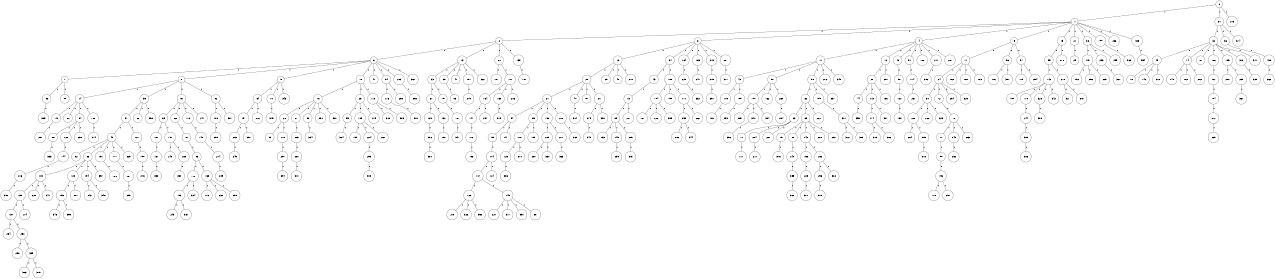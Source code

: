 graph G {
size="8.5,11;"
ratio = "expand;"
fixedsize="true;"
overlap="scale;"
node[shape=circle,width=.12,hight=.12,fontsize=12]
edge[fontsize=12]

0[label=" 0" color=black, pos="0.16144758,2.6262812!"];
1[label=" 1" color=black, pos="2.1789514,1.3785397!"];
2[label=" 2" color=black, pos="0.55566374,1.5170011!"];
3[label=" 3" color=black, pos="0.16303449,2.8502948!"];
4[label=" 4" color=black, pos="2.8103231,0.01076911!"];
5[label=" 5" color=black, pos="0.37980677,2.4362346!"];
6[label=" 6" color=black, pos="1.437413,0.39526548!"];
7[label=" 7" color=black, pos="0.67863937,2.4598513!"];
8[label=" 8" color=black, pos="2.7570367,0.15092685!"];
9[label=" 9" color=black, pos="0.2220508,1.5446635!"];
10[label=" 10" color=black, pos="0.54226385,2.1112752!"];
11[label=" 11" color=black, pos="0.24382848,1.0739479!"];
12[label=" 12" color=black, pos="0.37887583,1.3389527!"];
13[label=" 13" color=black, pos="0.63230617,2.5568762!"];
14[label=" 14" color=black, pos="2.4713789,0.83176651!"];
15[label=" 15" color=black, pos="0.61400331,0.99010523!"];
16[label=" 16" color=black, pos="2.3777502,2.3070282!"];
17[label=" 17" color=black, pos="0.67049862,1.3775156!"];
18[label=" 18" color=black, pos="2.9133563,2.9180608!"];
19[label=" 19" color=black, pos="1.4503607,1.2113364!"];
20[label=" 20" color=black, pos="2.0767257,0.58791917!"];
21[label=" 21" color=black, pos="2.3254764,0.77875097!"];
22[label=" 22" color=black, pos="0.096937021,0.94687354!"];
23[label=" 23" color=black, pos="0.90213527,2.0819804!"];
24[label=" 24" color=black, pos="2.0780109,0.8796865!"];
25[label=" 25" color=black, pos="0.24070024,0.96127196!"];
26[label=" 26" color=black, pos="0.74599282,1.3112413!"];
27[label=" 27" color=black, pos="0.87134147,2.0255901!"];
28[label=" 28" color=black, pos="0.072866736,0.657099!"];
29[label=" 29" color=black, pos="1.7583047,2.1951984!"];
30[label=" 30" color=black, pos="0.04636746,1.566182!"];
31[label=" 31" color=black, pos="2.0790507,2.2283882!"];
32[label=" 32" color=black, pos="0.037170952,0.90557102!"];
33[label=" 33" color=black, pos="2.3652768,1.4319277!"];
34[label=" 34" color=black, pos="0.74617575,1.3076231!"];
35[label=" 35" color=black, pos="0.26574668,1.5655844!"];
36[label=" 36" color=black, pos="2.9467226,1.7369565!"];
37[label=" 37" color=black, pos="0.65853334,1.5602689!"];
38[label=" 38" color=black, pos="0.074226809,1.6534035!"];
39[label=" 39" color=black, pos="1.7746134,1.310339!"];
40[label=" 40" color=black, pos="1.9898664,2.0896555!"];
41[label=" 41" color=black, pos="0.082753037,1.4664128!"];
42[label=" 42" color=black, pos="1.2647522,2.446446!"];
43[label=" 43" color=black, pos="2.1072492,1.8691123!"];
44[label=" 44" color=black, pos="0.23471375,0.75899903!"];
45[label=" 45" color=black, pos="2.5382238,0.59814789!"];
46[label=" 46" color=black, pos="0.44571894,2.7657281!"];
47[label=" 47" color=black, pos="0.13334316,1.0321166!"];
48[label=" 48" color=black, pos="2.2919772,2.4783528!"];
49[label=" 49" color=black, pos="1.6433553,1.203659!"];
50[label=" 50" color=black, pos="2.7188015,0.43860651!"];
51[label=" 51" color=black, pos="0.66213538,0.88002241!"];
52[label=" 52" color=black, pos="2.9137877,2.7900962!"];
53[label=" 53" color=black, pos="1.9582894,2.0644621!"];
54[label=" 54" color=black, pos="2.6397955,0.62434064!"];
55[label=" 55" color=black, pos="1.9062573,1.8963483!"];
56[label=" 56" color=black, pos="0.77822935,0.57296464!"];
57[label=" 57" color=black, pos="2.3194666,1.3296923!"];
58[label=" 58" color=black, pos="1.4267286,1.8643187!"];
59[label=" 59" color=black, pos="0.076017642,2.9857131!"];
60[label=" 60" color=black, pos="1.3833626,1.4418169!"];
61[label=" 61" color=black, pos="0.16405347,2.7456603!"];
62[label=" 62" color=black, pos="0.33646912,1.5769877!"];
63[label=" 63" color=black, pos="0.02645821,2.4409608!"];
64[label=" 64" color=black, pos="1.8480371,1.2262722!"];
65[label=" 65" color=black, pos="0.7905491,0.20577183!"];
66[label=" 66" color=black, pos="1.3242633,1.3061418!"];
67[label=" 67" color=black, pos="2.8144317,0.39008631!"];
68[label=" 68" color=black, pos="1.0676643,2.5394463!"];
69[label=" 69" color=black, pos="0.33818216,0.03556674!"];
70[label=" 70" color=black, pos="1.6551076,0.91737766!"];
71[label=" 71" color=black, pos="0.085890437,0.48625335!"];
72[label=" 72" color=black, pos="1.3722639,0.10143126!"];
73[label=" 73" color=black, pos="1.2684901,2.3800908!"];
74[label=" 74" color=black, pos="2.3772937,1.9930343!"];
75[label=" 75" color=black, pos="0.97808745,1.3895197!"];
76[label=" 76" color=black, pos="0.21502384,2.2774695!"];
77[label=" 77" color=black, pos="0.21407256,2.2278573!"];
78[label=" 78" color=black, pos="0.92559064,2.5507459!"];
79[label=" 79" color=black, pos="1.5035734,2.9454086!"];
80[label=" 80" color=black, pos="2.7495249,1.0386504!"];
81[label=" 81" color=black, pos="0.35404295,2.6107684!"];
82[label=" 82" color=black, pos="2.1049737,0.92306199!"];
83[label=" 83" color=black, pos="0.98692337,0.1288129!"];
84[label=" 84" color=black, pos="2.2415476,0.75515321!"];
85[label=" 85" color=black, pos="0.71931855,2.3248003!"];
86[label=" 86" color=black, pos="0.12824541,2.6563903!"];
87[label=" 87" color=black, pos="1.9125455,0.50765616!"];
88[label=" 88" color=black, pos="2.6486387,1.6800854!"];
89[label=" 89" color=black, pos="2.9650477,1.7340183!"];
90[label=" 90" color=black, pos="1.8946565,0.15308262!"];
91[label=" 91" color=black, pos="0.96966193,2.083527!"];
92[label=" 92" color=black, pos="1.6881779,0.66682969!"];
93[label=" 93" color=black, pos="0.82169072,0.052405624!"];
94[label=" 94" color=black, pos="1.8671762,1.5817549!"];
95[label=" 95" color=black, pos="0.31059476,0.44179208!"];
96[label=" 96" color=black, pos="1.6357177,0.96191516!"];
97[label=" 97" color=black, pos="2.4127312,1.6707868!"];
98[label=" 98" color=black, pos="0.35301372,1.1889675!"];
99[label=" 99" color=black, pos="0.10576498,1.5338852!"];
100[label=" 100" color=black, pos="1.1111747,1.2014393!"];
101[label=" 101" color=black, pos="2.1923449,1.8828016!"];
102[label=" 102" color=black, pos="1.9626408,1.8392428!"];
103[label=" 103" color=black, pos="0.55396761,2.232469!"];
104[label=" 104" color=black, pos="1.4029123,0.79045066!"];
105[label=" 105" color=black, pos="2.8903177,0.12303111!"];
106[label=" 106" color=black, pos="1.2851069,2.566007!"];
107[label=" 107" color=black, pos="0.58449305,1.1848148!"];
108[label=" 108" color=black, pos="1.3006071,0.62853322!"];
109[label=" 109" color=black, pos="1.640099,2.552473!"];
110[label=" 110" color=black, pos="2.9758913,0.87597536!"];
111[label=" 111" color=black, pos="1.6727507,0.71954417!"];
112[label=" 112" color=black, pos="0.30282862,1.8913065!"];
113[label=" 113" color=black, pos="0.97123232,0.43647766!"];
114[label=" 114" color=black, pos="1.3263362,2.6472112!"];
115[label=" 115" color=black, pos="2.1023769,2.606497!"];
116[label=" 116" color=black, pos="0.21828006,2.8959359!"];
117[label=" 117" color=black, pos="1.746365,2.4611188!"];
118[label=" 118" color=black, pos="2.8401248,2.2521152!"];
119[label=" 119" color=black, pos="0.4455386,0.58853853!"];
120[label=" 120" color=black, pos="0.48165422,1.9415135!"];
121[label=" 121" color=black, pos="1.4941827,1.7092258!"];
122[label=" 122" color=black, pos="2.3804758,0.7313481!"];
123[label=" 123" color=black, pos="1.188463,1.8858367!"];
124[label=" 124" color=black, pos="2.5728753,0.26512208!"];
125[label=" 125" color=black, pos="1.2301816,1.0414967!"];
126[label=" 126" color=black, pos="1.0633351,2.5831819!"];
127[label=" 127" color=black, pos="0.26527128,0.25724094!"];
128[label=" 128" color=black, pos="0.6515655,1.199812!"];
129[label=" 129" color=black, pos="1.5767456,1.966267!"];
130[label=" 130" color=black, pos="1.2654748,1.4400742!"];
131[label=" 131" color=black, pos="0.035460232,1.8606809!"];
132[label=" 132" color=black, pos="1.1076836,0.92757594!"];
133[label=" 133" color=black, pos="0.85204388,1.4081716!"];
134[label=" 134" color=black, pos="1.2626845,2.4242527!"];
135[label=" 135" color=black, pos="2.163074,2.2748813!"];
136[label=" 136" color=black, pos="0.88024809,2.9603877!"];
137[label=" 137" color=black, pos="0.38373118,0.41421514!"];
138[label=" 138" color=black, pos="2.6242698,0.10314386!"];
139[label=" 139" color=black, pos="1.1802002,1.2680656!"];
140[label=" 140" color=black, pos="2.0896277,1.625749!"];
141[label=" 141" color=black, pos="0.16471418,0.85705057!"];
142[label=" 142" color=black, pos="0.02527419,1.9553545!"];
143[label=" 143" color=black, pos="0.96279695,2.0029877!"];
144[label=" 144" color=black, pos="1.7049291,0.30003873!"];
145[label=" 145" color=black, pos="2.89003,0.73786632!"];
146[label=" 146" color=black, pos="0.56854319,2.1740299!"];
147[label=" 147" color=black, pos="0.80483492,1.0366273!"];
148[label=" 148" color=black, pos="0.63773706,0.83613419!"];
149[label=" 149" color=black, pos="1.6962969,0.22984992!"];
150[label=" 150" color=black, pos="1.9744881,1.9099193!"];
151[label=" 151" color=black, pos="0.41544018,0.78033005!"];
152[label=" 152" color=black, pos="0.87628235,0.20902957!"];
153[label=" 153" color=black, pos="2.7946226,2.2806122!"];
154[label=" 154" color=black, pos="2.7879061,1.1119093!"];
155[label=" 155" color=black, pos="1.8967376,1.4872036!"];
156[label=" 156" color=black, pos="1.8109128,1.3369259!"];
157[label=" 157" color=black, pos="1.0165226,2.2287808!"];
158[label=" 158" color=black, pos="2.7519802,2.9282956!"];
159[label=" 159" color=black, pos="2.0516071,1.2877897!"];
160[label=" 160" color=black, pos="1.7889945,2.6942018!"];
161[label=" 161" color=black, pos="1.4437152,2.946783!"];
162[label=" 162" color=black, pos="1.4294562,2.8243622!"];
163[label=" 163" color=black, pos="2.2072288,0.86066849!"];
164[label=" 164" color=black, pos="1.6349036,2.5253513!"];
165[label=" 165" color=black, pos="0.76437024,2.6424368!"];
166[label=" 166" color=black, pos="2.8928322,1.6837709!"];
167[label=" 167" color=black, pos="2.2793582,2.8723288!"];
168[label=" 168" color=black, pos="0.46837984,2.6519697!"];
169[label=" 169" color=black, pos="0.54134472,1.1437162!"];
170[label=" 170" color=black, pos="0.65744494,2.2969947!"];
171[label=" 171" color=black, pos="0.27964426,2.8828153!"];
172[label=" 172" color=black, pos="1.3552576,1.5659741!"];
173[label=" 173" color=black, pos="2.1622987,0.63597834!"];
174[label=" 174" color=black, pos="0.77914341,2.9995702!"];
175[label=" 175" color=black, pos="2.2913098,1.1268542!"];
176[label=" 176" color=black, pos="0.43842966,0.67178462!"];
177[label=" 177" color=black, pos="1.3775767,2.9505753!"];
178[label=" 178" color=black, pos="2.7835793,1.8996953!"];
179[label=" 179" color=black, pos="1.4052333,0.97777144!"];
180[label=" 180" color=black, pos="0.19067717,2.8801188!"];
181[label=" 181" color=black, pos="2.7521565,0.40810675!"];
182[label=" 182" color=black, pos="2.8358463,1.5898015!"];
183[label=" 183" color=black, pos="1.279576,1.8868458!"];
184[label=" 184" color=black, pos="2.4954796,2.6977801!"];
185[label=" 185" color=black, pos="0.37413124,2.9080779!"];
186[label=" 186" color=black, pos="0.89592538,2.2209341!"];
187[label=" 187" color=black, pos="2.5902838,2.0616496!"];
188[label=" 188" color=black, pos="1.742451,0.13393679!"];
189[label=" 189" color=black, pos="2.4578655,2.0259074!"];
190[label=" 190" color=black, pos="1.9497205,0.42086797!"];
191[label=" 191" color=black, pos="2.3323645,0.94730222!"];
192[label=" 192" color=black, pos="1.8663441,1.7009004!"];
193[label=" 193" color=black, pos="2.2934376,2.3981859!"];
194[label=" 194" color=black, pos="0.41675146,0.49052166!"];
195[label=" 195" color=black, pos="1.8178254,0.78799618!"];
196[label=" 196" color=black, pos="2.4939396,2.054884!"];
197[label=" 197" color=black, pos="0.46397652,2.2455169!"];
198[label=" 198" color=black, pos="0.69650023,2.6429936!"];
199[label=" 199" color=black, pos="1.9740986,2.8567089!"];
200[label=" 200" color=black, pos="1.2353781,0.080918139!"];
201[label=" 201" color=black, pos="1.1665876,2.7181787!"];
202[label=" 202" color=black, pos="2.098224,2.5903743!"];
203[label=" 203" color=black, pos="0.76087162,2.4763259!"];
204[label=" 204" color=black, pos="1.3003034,0.20661626!"];
205[label=" 205" color=black, pos="2.6120013,0.17797698!"];
206[label=" 206" color=black, pos="0.11851802,1.3373663!"];
207[label=" 207" color=black, pos="1.4112664,0.93305939!"];
208[label=" 208" color=black, pos="2.7516844,1.1754602!"];
209[label=" 209" color=black, pos="2.4930816,2.501611!"];
210[label=" 210" color=black, pos="0.10233934,0.50735501!"];
211[label=" 211" color=black, pos="2.4703557,1.1180222!"];
212[label=" 212" color=black, pos="0.51489084,1.5349391!"];
213[label=" 213" color=black, pos="2.7767716,0.43539362!"];
214[label=" 214" color=black, pos="2.5338866,0.98790623!"];
215[label=" 215" color=black, pos="2.966835,0.59179756!"];
216[label=" 216" color=black, pos="0.93494315,2.6367914!"];
217[label=" 217" color=black, pos="0.66089674,0.019330285!"];
218[label=" 218" color=black, pos="2.2303877,0.62644703!"];
219[label=" 219" color=black, pos="2.5103662,2.4714026!"];
220[label=" 220" color=black, pos="2.0691076,0.15214917!"];
221[label=" 221" color=black, pos="0.71925775,0.74116878!"];
222[label=" 222" color=black, pos="0.36030267,1.1982974!"];
223[label=" 223" color=black, pos="0.65004064,2.0456571!"];
224[label=" 224" color=black, pos="2.5573528,0.013008512!"];
225[label=" 225" color=black, pos="2.820851,0.9814856!"];
226[label=" 226" color=black, pos="2.5590241,1.7519822!"];
227[label=" 227" color=black, pos="1.3524018,1.0946474!"];
228[label=" 228" color=black, pos="2.2297265,0.26738859!"];
229[label=" 229" color=black, pos="2.8343393,0.20212863!"];
230[label=" 230" color=black, pos="0.73763238,1.5217797!"];
231[label=" 231" color=black, pos="0.19052107,2.9726568!"];
232[label=" 232" color=black, pos="0.24988532,1.9661234!"];
233[label=" 233" color=black, pos="0.018004118,1.121975!"];
234[label=" 234" color=black, pos="0.5555416,1.6464185!"];
235[label=" 235" color=black, pos="0.097341994,0.32945282!"];
236[label=" 236" color=black, pos="2.9878624,2.2760527!"];
237[label=" 237" color=black, pos="0.60539879,2.0168437!"];
238[label=" 238" color=black, pos="1.8786074,2.7307042!"];
239[label=" 239" color=black, pos="1.1060602,1.8170024!"];
240[label=" 240" color=black, pos="2.6890263,2.4266818!"];
241[label=" 241" color=black, pos="1.7307347,2.2840586!"];
242[label=" 242" color=black, pos="1.422614,2.1942197!"];
243[label=" 243" color=black, pos="1.671543,0.84702451!"];
244[label=" 244" color=black, pos="2.120514,0.4816072!"];
245[label=" 245" color=black, pos="1.6012586,0.068943927!"];
246[label=" 246" color=black, pos="0.037074356,0.54899448!"];
247[label=" 247" color=black, pos="1.5030091,0.49908007!"];
248[label=" 248" color=black, pos="1.1491226,2.8990659!"];
249[label=" 249" color=black, pos="2.4744187,0.16613359!"];
250[label=" 250" color=black, pos="1.1136017,1.4169888!"];
251[label=" 251" color=black, pos="0.88402587,2.4445502!"];
252[label=" 252" color=black, pos="2.3870905,1.7304526!"];
253[label=" 253" color=black, pos="0.42460831,2.4682151!"];
254[label=" 254" color=black, pos="2.5990446,0.60481722!"];
255[label=" 255" color=black, pos="2.3832064,2.2940892!"];
256[label=" 256" color=black, pos="1.0296592,1.4121862!"];
257[label=" 257" color=black, pos="2.3762796,2.4011107!"];
258[label=" 258" color=black, pos="2.9386731,0.27502598!"];
259[label=" 259" color=black, pos="0.082112787,0.82723884!"];
260[label=" 260" color=black, pos="1.6457335,0.45755242!"];
261[label=" 261" color=black, pos="2.3570879,1.5320245!"];
262[label=" 262" color=black, pos="0.94297707,1.0581863!"];
263[label=" 263" color=black, pos="0.24073902,0.85851243!"];
264[label=" 264" color=black, pos="1.5454306,2.7744761!"];
265[label=" 265" color=black, pos="2.8490185,1.4115914!"];
266[label=" 266" color=black, pos="1.9936863,0.61039062!"];
267[label=" 267" color=black, pos="0.40619353,2.5450024!"];
268[label=" 268" color=black, pos="2.9953209,2.1222689!"];
269[label=" 269" color=black, pos="2.9283223,1.3085414!"];
270[label=" 270" color=black, pos="1.7911351,2.1974829!"];
271[label=" 271" color=black, pos="2.7190032,0.30227232!"];
272[label=" 272" color=black, pos="1.326694,1.1861439!"];
273[label=" 273" color=black, pos="1.2523353,0.96340405!"];
274[label=" 274" color=black, pos="2.2843527,0.32182064!"];
275[label=" 275" color=black, pos="1.0114241,0.74247329!"];
276[label=" 276" color=black, pos="2.8693779,0.35915381!"];
277[label=" 277" color=black, pos="1.5190355,2.6689996!"];
278[label=" 278" color=black, pos="0.034422921,1.3420447!"];
279[label=" 279" color=black, pos="0.92247774,0.017859948!"];
280[label=" 280" color=black, pos="0.72106552,2.4248841!"];
281[label=" 281" color=black, pos="1.8017392,0.21942234!"];
282[label=" 282" color=black, pos="0.96208283,1.7766382!"];
283[label=" 283" color=black, pos="1.408066,1.9802519!"];
284[label=" 284" color=black, pos="2.3838537,0.075144053!"];
285[label=" 285" color=black, pos="2.0071009,1.2130598!"];
286[label=" 286" color=black, pos="1.6106261,0.79495001!"];
287[label=" 287" color=black, pos="2.1994216,0.78227553!"];
288[label=" 288" color=black, pos="2.0168139,2.8938879!"];
289[label=" 289" color=black, pos="1.5954478,1.904645!"];
290[label=" 290" color=black, pos="0.65455324,0.53103761!"];
291[label=" 291" color=black, pos="1.2003947,0.34006313!"];
292[label=" 292" color=black, pos="1.8506953,2.4871376!"];
293[label=" 293" color=black, pos="1.1593508,1.8993201!"];
294[label=" 294" color=black, pos="1.255302,2.3030807!"];
295[label=" 295" color=black, pos="0.50708005,1.3752108!"];
296[label=" 296" color=black, pos="2.2925159,2.342447!"];
297[label=" 297" color=black, pos="1.382409,1.4454944!"];
298[label=" 298" color=black, pos="2.9283753,2.0995815!"];
299[label=" 299" color=black, pos="2.4878216,0.71301843!"];
300[label=" 300" color=black, pos="2.8548518,2.196313!"];
301[label=" 301" color=black, pos="1.9003535,2.7841795!"];
302[label=" 302" color=black, pos="0.7899032,1.6103791!"];
303[label=" 303" color=black, pos="0.17261651,2.8208771!"];
304[label=" 304" color=black, pos="2.2546886,1.3530962!"];
305[label=" 305" color=black, pos="1.4104162,1.6740598!"];
306[label=" 306" color=black, pos="0.77512261,1.4675615!"];
307[label=" 307" color=black, pos="1.2132858,2.601461!"];
308[label=" 308" color=black, pos="1.3807359,0.082340234!"];
309[label=" 309" color=black, pos="2.8934071,0.43674485!"];
310[label=" 310" color=black, pos="2.95378,1.9802936!"];
311[label=" 311" color=black, pos="2.0327138,1.5915289!"];
312[label=" 312" color=black, pos="0.96449487,1.9244999!"];
313[label=" 313" color=black, pos="0.74321573,2.7137025!"];
314[label=" 314" color=black, pos="0.37220094,2.7812825!"];
315[label=" 315" color=black, pos="2.3618438,0.65362441!"];
316[label=" 316" color=black, pos="1.1805175,1.0236691!"];
317[label=" 317" color=black, pos="0.60248439,2.757235!"];
318[label=" 318" color=black, pos="1.5075379,0.6826609!"];
319[label=" 319" color=black, pos="0.53869935,1.8276542!"];
320[label=" 320" color=black, pos="2.218815,1.8781053!"];
321[label=" 321" color=black, pos="2.3507138,1.480369!"];
322[label=" 322" color=black, pos="2.7730717,0.30840152!"];
323[label=" 323" color=black, pos="1.644395,2.8774952!"];
324[label=" 324" color=black, pos="1.6979906,2.8988372!"];
325[label=" 325" color=black, pos="0.36157839,2.8567394!"];
326[label=" 326" color=black, pos="1.3936008,0.4093681!"];
327[label=" 327" color=black, pos="0.8135901,0.4354944!"];
328[label=" 328" color=black, pos="0.98917635,0.99443577!"];
329[label=" 329" color=black, pos="0.90540739,1.0628049!"];
330[label=" 330" color=black, pos="2.7364563,1.8133945!"];
331[label=" 331" color=black, pos="2.3332323,2.2057639!"];
332[label=" 332" color=black, pos="0.59205417,0.33169787!"];
333[label=" 333" color=black, pos="1.7606733,0.8227489!"];
334[label=" 334" color=black, pos="0.72783749,1.0865743!"];
335[label=" 335" color=black, pos="1.4691393,1.5738327!"];
336[label=" 336" color=black, pos="1.8356684,0.79820575!"];
337[label=" 337" color=black, pos="1.0430732,2.4195549!"];
338[label=" 338" color=black, pos="1.232217,2.1603809!"];
339[label=" 339" color=black, pos="0.92383918,2.5966722!"];
340[label=" 340" color=black, pos="0.47074599,1.4695259!"];
341[label=" 341" color=black, pos="2.1168074,2.3856935!"];
342[label=" 342" color=black, pos="0.52439181,0.38607243!"];
343[label=" 343" color=black, pos="0.9943366,1.4518467!"];
344[label=" 344" color=black, pos="1.5281735,0.57108081!"];
345[label=" 345" color=black, pos="1.1110631,2.3507763!"];
346[label=" 346" color=black, pos="2.2235851,1.9087294!"];
347[label=" 347" color=black, pos="1.8773021,1.6633176!"];
348[label=" 348" color=black, pos="2.4337718,2.5794675!"];
349[label=" 349" color=black, pos="1.4251183,1.395224!"];
350[label=" 350" color=black, pos="0.43742882,2.9430412!"];
351[label=" 351" color=black, pos="2.7412015,0.26177043!"];
352[label=" 352" color=black, pos="1.6449403,1.8406218!"];
353[label=" 353" color=black, pos="1.8234869,2.0992834!"];
354[label=" 354" color=black, pos="2.7025554,2.1944962!"];
355[label=" 355" color=black, pos="1.5134145,0.9279057!"];
356[label=" 356" color=black, pos="1.9906573,2.4977654!"];
357[label=" 357" color=black, pos="2.4725341,0.36528569!"];
358[label=" 358" color=black, pos="1.6742858,0.34172838!"];
359[label=" 359" color=black, pos="2.7032147,2.6848624!"];
360[label=" 360" color=black, pos="1.4363501,2.1041584!"];
361[label=" 361" color=black, pos="0.71688228,2.3069089!"];
362[label=" 362" color=black, pos="2.2114546,0.99929526!"];
363[label=" 363" color=black, pos="2.3592189,2.6720554!"];
364[label=" 364" color=black, pos="2.4345741,0.76565181!"];
365[label=" 365" color=black, pos="1.0628102,2.8170712!"];
366[label=" 366" color=black, pos="0.43926438,1.1525833!"];
367[label=" 367" color=black, pos="1.7622984,1.4906341!"];
368[label=" 368" color=black, pos="1.3629298,2.4584854!"];
369[label=" 369" color=black, pos="2.7982343,2.4992498!"];
370[label=" 370" color=black, pos="0.26679953,0.73455798!"];
371[label=" 371" color=black, pos="1.425746,2.9758947!"];
372[label=" 372" color=black, pos="1.5764341,2.7674284!"];
373[label=" 373" color=black, pos="0.87248403,0.37634024!"];
374[label=" 374" color=black, pos="1.7432993,0.45422753!"];
375[label=" 375" color=black, pos="1.3663692,1.7042462!"];
376[label=" 376" color=black, pos="2.5396542,0.80911101!"];
377[label=" 377" color=black, pos="2.928126,1.3475773!"];
378[label=" 378" color=black, pos="0.8069058,1.820944!"];
379[label=" 379" color=black, pos="1.4887487,0.092971925!"];
380[label=" 380" color=black, pos="2.5383852,1.7044271!"];
381[label=" 381" color=black, pos="1.4449,1.7226176!"];
382[label=" 382" color=black, pos="0.60969083,2.6937969!"];
383[label=" 383" color=black, pos="0.12170683,0.70535894!"];
384[label=" 384" color=black, pos="0.56077465,2.9992495!"];
385[label=" 385" color=black, pos="1.8228307,0.68382611!"];
386[label=" 386" color=black, pos="0.42896211,1.8623883!"];
387[label=" 387" color=black, pos="0.30160876,0.98289356!"];
388[label=" 388" color=black, pos="2.8157606,1.2508632!"];
389[label=" 389" color=black, pos="1.7680879,0.4488598!"];
390[label=" 390" color=black, pos="1.150326,2.3538387!"];
391[label=" 391" color=black, pos="1.5406998,1.9333938!"];
392[label=" 392" color=black, pos="1.5736676,2.5903751!"];
393[label=" 393" color=black, pos="2.27947,2.0262349!"];
394[label=" 394" color=black, pos="2.7789713,2.6261429!"];
395[label=" 395" color=black, pos="1.8439835,1.920574!"];
396[label=" 396" color=black, pos="1.2963571,0.92040462!"];
397[label=" 397" color=black, pos="2.1449179,0.44222379!"];
398[label=" 398" color=black, pos="1.5119212,2.5672767!"];
399[label=" 399" color=black, pos="0.85526023,2.1540954!"];
0--1[label="1"]
0--31[label="1"]
0--273[label="1"]
1--2[label="1"]
1--3[label="1"]
1--4[label="1"]
1--5[label="1"]
1--15[label="1"]
1--21[label="1"]
1--38[label="1"]
1--195[label="1"]
1--236[label="1"]
1--303[label="1"]
2--6[label="1"]
2--13[label="1"]
2--22[label="1"]
2--139[label="1"]
3--16[label="1"]
3--34[label="1"]
3--164[label="1"]
3--165[label="1"]
3--213[label="1"]
3--281[label="1"]
4--11[label="1"]
4--12[label="1"]
4--46[label="1"]
4--91[label="1"]
4--102[label="1"]
4--211[label="1"]
4--287[label="1"]
5--17[label="1"]
5--56[label="1"]
5--97[label="1"]
6--7[label="1"]
6--8[label="1"]
6--9[label="1"]
6--10[label="1"]
6--47[label="1"]
6--94[label="1"]
6--283[label="1"]
6--361[label="1"]
7--96[label="1"]
7--99[label="1"]
8--14[label="1"]
8--35[label="1"]
8--51[label="1"]
8--82[label="1"]
9--64[label="1"]
9--70[label="1"]
9--343[label="1"]
10--18[label="1"]
10--23[label="1"]
10--118[label="1"]
11--42[label="1"]
11--50[label="1"]
11--58[label="1"]
11--272[label="1"]
11--349[label="1"]
12--28[label="1"]
12--291[label="1"]
13--33[label="1"]
13--39[label="1"]
13--41[label="1"]
13--197[label="1"]
13--322[label="1"]
14--19[label="1"]
14--60[label="1"]
14--84[label="1"]
14--188[label="1"]
15--55[label="1"]
15--270[label="1"]
16--20[label="1"]
16--29[label="1"]
16--48[label="1"]
16--210[label="1"]
17--24[label="1"]
17--168[label="1"]
17--180[label="1"]
17--183[label="1"]
18--26[label="1"]
18--61[label="1"]
18--92[label="1"]
18--230[label="1"]
18--320[label="1"]
19--251[label="1"]
20--27[label="1"]
20--40[label="1"]
20--57[label="1"]
20--271[label="1"]
21--25[label="1"]
22--101[label="1"]
22--111[label="1"]
23--59[label="1"]
23--129[label="1"]
23--215[label="1"]
24--30[label="1"]
24--72[label="1"]
24--254[label="1"]
24--328[label="1"]
26--53[label="1"]
26--178[label="1"]
27--54[label="1"]
27--85[label="1"]
27--130[label="1"]
27--208[label="1"]
28--44[label="1"]
28--113[label="1"]
28--136[label="1"]
30--228[label="1"]
30--266[label="1"]
30--323[label="1"]
31--32[label="1"]
31--36[label="1"]
31--374[label="1"]
32--49[label="1"]
32--74[label="1"]
32--81[label="1"]
32--106[label="1"]
32--185[label="1"]
32--316[label="1"]
32--371[label="1"]
33--67[label="1"]
33--75[label="1"]
34--43[label="1"]
34--109[label="1"]
35--37[label="1"]
35--66[label="1"]
35--398[label="1"]
36--198[label="1"]
37--45[label="1"]
37--127[label="1"]
38--119[label="1"]
38--233[label="1"]
38--255[label="1"]
39--83[label="1"]
40--304[label="1"]
42--115[label="1"]
42--189[label="1"]
43--73[label="1"]
44--359[label="1"]
45--52[label="1"]
45--86[label="1"]
45--151[label="1"]
45--177[label="1"]
45--329[label="1"]
46--90[label="1"]
49--78[label="1"]
49--146[label="1"]
49--312[label="1"]
50--100[label="1"]
50--162[label="1"]
50--260[label="1"]
51--65[label="1"]
51--68[label="1"]
51--112[label="1"]
51--247[label="1"]
54--95[label="1"]
54--141[label="1"]
55--142[label="1"]
55--278[label="1"]
56--176[label="1"]
56--397[label="1"]
58--62[label="1"]
58--105[label="1"]
58--337[label="1"]
59--364[label="1"]
61--265[label="1"]
62--63[label="1"]
62--69[label="1"]
62--222[label="1"]
63--71[label="1"]
63--204[label="1"]
63--221[label="1"]
64--191[label="1"]
64--276[label="1"]
65--121[label="1"]
65--157[label="1"]
67--123[label="1"]
67--132[label="1"]
68--87[label="1"]
69--79[label="1"]
69--80[label="1"]
69--143[label="1"]
69--268[label="1"]
69--292[label="1"]
70--375[label="1"]
71--117[label="1"]
72--76[label="1"]
73--89[label="1"]
73--201[label="1"]
74--148[label="1"]
74--182[label="1"]
74--202[label="1"]
75--187[label="1"]
76--77[label="1"]
76--245[label="1"]
76--263[label="1"]
77--98[label="1"]
79--376[label="1"]
80--240[label="1"]
82--186[label="1"]
82--387[label="1"]
84--88[label="1"]
84--122[label="1"]
84--238[label="1"]
85--110[label="1"]
85--199[label="1"]
86--103[label="1"]
86--128[label="1"]
86--194[label="1"]
86--357[label="1"]
87--93[label="1"]
88--353[label="1"]
89--133[label="1"]
89--149[label="1"]
89--285[label="1"]
90--120[label="1"]
91--114[label="1"]
92--334[label="1"]
93--108[label="1"]
93--163[label="1"]
94--116[label="1"]
94--258[label="1"]
95--104[label="1"]
96--369[label="1"]
97--175[label="1"]
97--294[label="1"]
98--152[label="1"]
100--205[label="1"]
100--340[label="1"]
100--384[label="1"]
103--135[label="1"]
103--220[label="1"]
103--347[label="1"]
104--107[label="1"]
104--124[label="1"]
105--301[label="1"]
106--167[label="1"]
107--126[label="1"]
107--145[label="1"]
108--153[label="1"]
108--324[label="1"]
109--154[label="1"]
109--159[label="1"]
109--171[label="1"]
110--125[label="1"]
110--370[label="1"]
111--134[label="1"]
111--169[label="1"]
111--206[label="1"]
112--140[label="1"]
113--174[label="1"]
113--307[label="1"]
114--231[label="1"]
115--160[label="1"]
116--300[label="1"]
118--302[label="1"]
118--383[label="1"]
119--192[label="1"]
119--256[label="1"]
119--269[label="1"]
120--138[label="1"]
121--131[label="1"]
122--144[label="1"]
123--356[label="1"]
125--336[label="1"]
126--218[label="1"]
126--326[label="1"]
126--352[label="1"]
127--158[label="1"]
128--193[label="1"]
128--207[label="1"]
129--155[label="1"]
129--224[label="1"]
129--261[label="1"]
130--209[label="1"]
130--277[label="1"]
131--338[label="1"]
132--190[label="1"]
134--147[label="1"]
134--237[label="1"]
135--137[label="1"]
135--214[label="1"]
137--234[label="1"]
137--250[label="1"]
139--181[label="1"]
140--274[label="1"]
142--150[label="1"]
142--179[label="1"]
142--325[label="1"]
142--342[label="1"]
143--156[label="1"]
143--282[label="1"]
144--216[label="1"]
145--227[label="1"]
145--311[label="1"]
145--351[label="1"]
145--381[label="1"]
147--172[label="1"]
149--239[label="1"]
151--166[label="1"]
152--170[label="1"]
152--257[label="1"]
153--243[label="1"]
153--331[label="1"]
154--161[label="1"]
154--226[label="1"]
154--389[label="1"]
156--223[label="1"]
157--248[label="1"]
157--288[label="1"]
158--246[label="1"]
163--173[label="1"]
163--232[label="1"]
163--299[label="1"]
164--225[label="1"]
165--241[label="1"]
167--184[label="1"]
169--319[label="1"]
171--253[label="1"]
171--262[label="1"]
172--196[label="1"]
174--313[label="1"]
174--386[label="1"]
177--267[label="1"]
178--297[label="1"]
179--244[label="1"]
184--212[label="1"]
185--200[label="1"]
185--235[label="1"]
186--259[label="1"]
187--341[label="1"]
188--314[label="1"]
189--293[label="1"]
191--203[label="1"]
191--350[label="1"]
193--346[label="1"]
193--395[label="1"]
194--242[label="1"]
194--348[label="1"]
195--368[label="1"]
197--279[label="1"]
198--362[label="1"]
203--249[label="1"]
204--217[label="1"]
208--365[label="1"]
209--290[label="1"]
209--360[label="1"]
211--392[label="1"]
212--229[label="1"]
213--219[label="1"]
216--358[label="1"]
219--391[label="1"]
223--377[label="1"]
224--295[label="1"]
225--332[label="1"]
228--264[label="1"]
228--309[label="1"]
233--327[label="1"]
235--367[label="1"]
240--355[label="1"]
244--305[label="1"]
245--252[label="1"]
250--298[label="1"]
250--335[label="1"]
253--286[label="1"]
253--344[label="1"]
260--284[label="1"]
265--280[label="1"]
267--399[label="1"]
271--275[label="1"]
271--390[label="1"]
274--289[label="1"]
275--345[label="1"]
277--333[label="1"]
278--321[label="1"]
278--378[label="1"]
280--310[label="1"]
281--317[label="1"]
282--296[label="1"]
282--382[label="1"]
283--393[label="1"]
285--373[label="1"]
288--330[label="1"]
295--308[label="1"]
296--315[label="1"]
297--394[label="1"]
301--372[label="1"]
301--385[label="1"]
303--354[label="1"]
305--306[label="1"]
309--318[label="1"]
316--339[label="1"]
325--388[label="1"]
335--363[label="1"]
335--379[label="1"]
340--396[label="1"]
355--366[label="1"]
356--380[label="1"]

}
